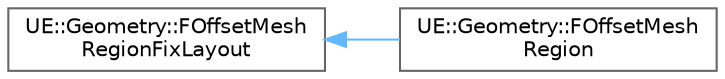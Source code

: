 digraph "Graphical Class Hierarchy"
{
 // INTERACTIVE_SVG=YES
 // LATEX_PDF_SIZE
  bgcolor="transparent";
  edge [fontname=Helvetica,fontsize=10,labelfontname=Helvetica,labelfontsize=10];
  node [fontname=Helvetica,fontsize=10,shape=box,height=0.2,width=0.4];
  rankdir="LR";
  Node0 [id="Node000000",label="UE::Geometry::FOffsetMesh\lRegionFixLayout",height=0.2,width=0.4,color="grey40", fillcolor="white", style="filled",URL="$d0/ddc/classUE_1_1Geometry_1_1FOffsetMeshRegionFixLayout.html",tooltip=" "];
  Node0 -> Node1 [id="edge9228_Node000000_Node000001",dir="back",color="steelblue1",style="solid",tooltip=" "];
  Node1 [id="Node000001",label="UE::Geometry::FOffsetMesh\lRegion",height=0.2,width=0.4,color="grey40", fillcolor="white", style="filled",URL="$da/df7/classUE_1_1Geometry_1_1FOffsetMeshRegion.html",tooltip="FOffsetMeshRegion implements local extrusion/offset of a mesh region."];
}
